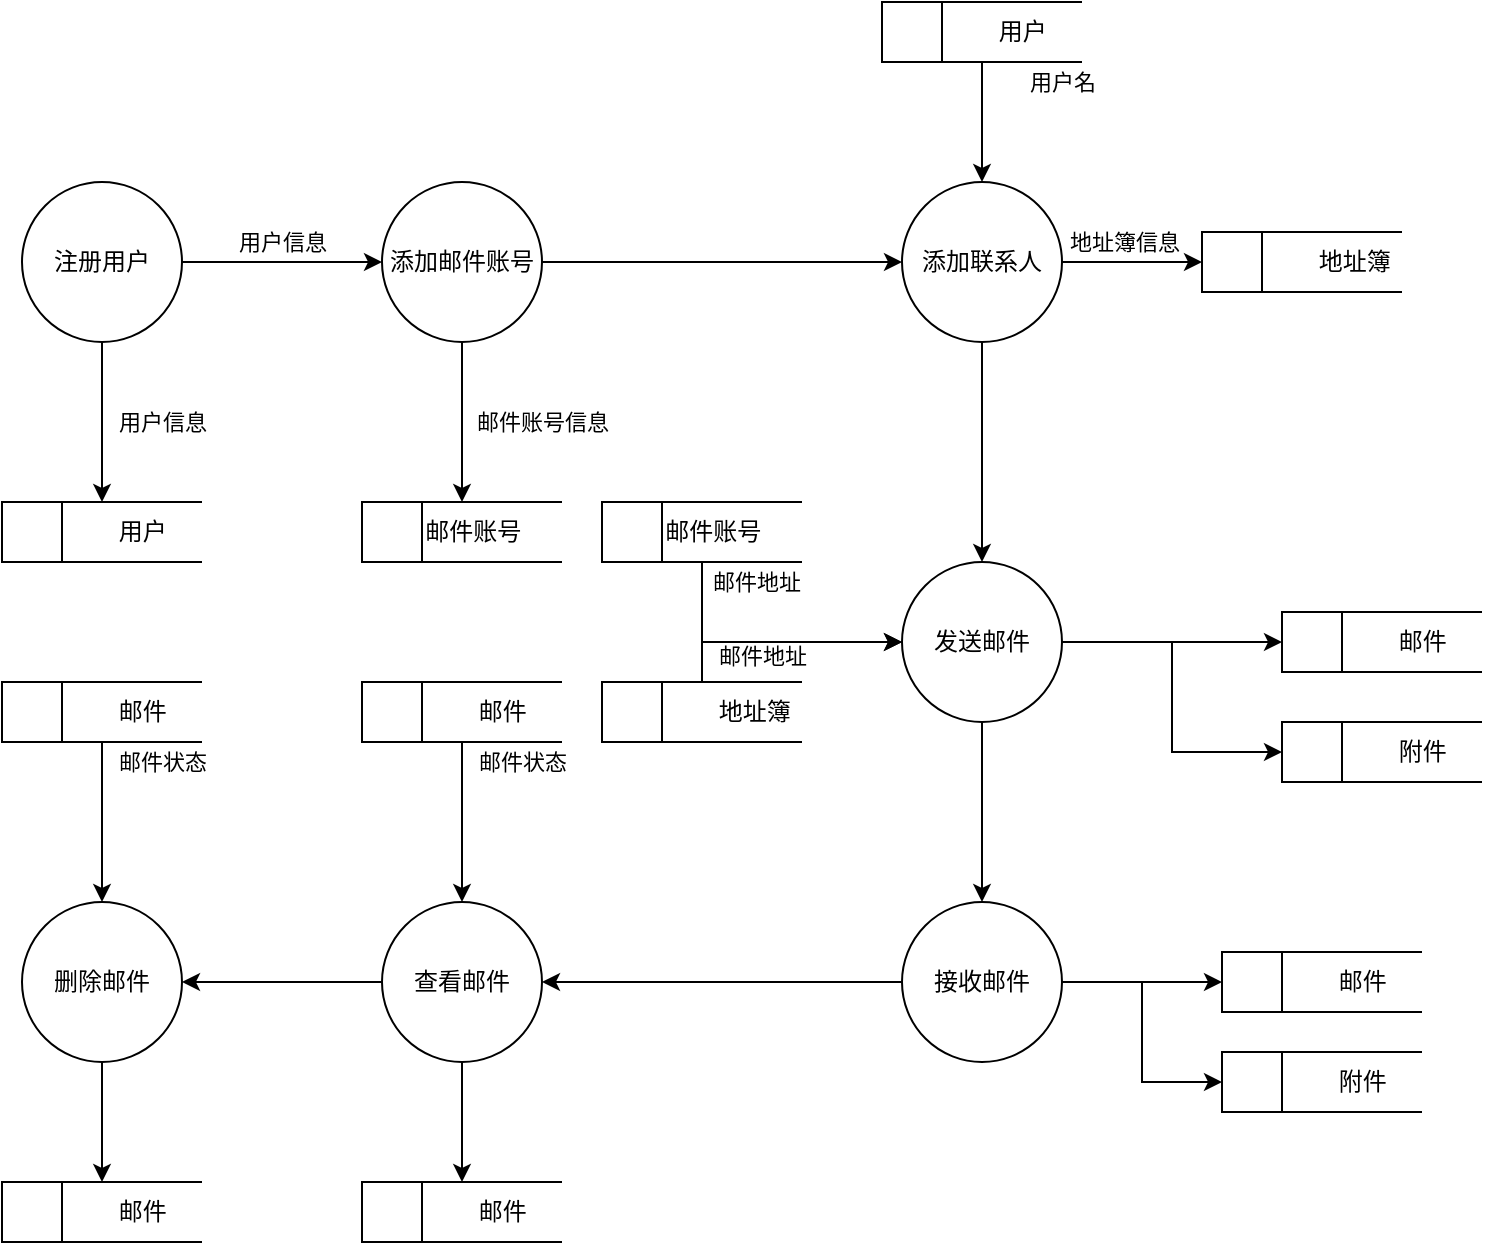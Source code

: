 <mxfile version="22.0.8" type="github">
  <diagram name="Page-1" id="c7488fd3-1785-93aa-aadb-54a6760d102a">
    <mxGraphModel dx="777" dy="822" grid="1" gridSize="10" guides="1" tooltips="1" connect="1" arrows="1" fold="1" page="1" pageScale="1" pageWidth="1100" pageHeight="850" background="none" math="0" shadow="0">
      <root>
        <mxCell id="0" />
        <mxCell id="1" parent="0" />
        <mxCell id="_BeNPTBt2GoaL-aBjM4o-23" style="edgeStyle=orthogonalEdgeStyle;rounded=0;orthogonalLoop=1;jettySize=auto;html=1;exitX=0.5;exitY=1;exitDx=0;exitDy=0;entryX=0.5;entryY=0;entryDx=0;entryDy=0;" edge="1" parent="1" source="_BeNPTBt2GoaL-aBjM4o-5" target="_BeNPTBt2GoaL-aBjM4o-18">
          <mxGeometry relative="1" as="geometry" />
        </mxCell>
        <mxCell id="_BeNPTBt2GoaL-aBjM4o-48" value="用户信息" style="edgeLabel;html=1;align=center;verticalAlign=middle;resizable=0;points=[];" vertex="1" connectable="0" parent="_BeNPTBt2GoaL-aBjM4o-23">
          <mxGeometry x="-0.13" y="2" relative="1" as="geometry">
            <mxPoint x="28" y="5" as="offset" />
          </mxGeometry>
        </mxCell>
        <mxCell id="_BeNPTBt2GoaL-aBjM4o-24" style="edgeStyle=orthogonalEdgeStyle;rounded=0;orthogonalLoop=1;jettySize=auto;html=1;exitX=1;exitY=0.5;exitDx=0;exitDy=0;entryX=0;entryY=0.5;entryDx=0;entryDy=0;" edge="1" parent="1" source="_BeNPTBt2GoaL-aBjM4o-5" target="_BeNPTBt2GoaL-aBjM4o-6">
          <mxGeometry relative="1" as="geometry" />
        </mxCell>
        <mxCell id="_BeNPTBt2GoaL-aBjM4o-49" value="用户信息" style="edgeLabel;html=1;align=center;verticalAlign=middle;resizable=0;points=[];" vertex="1" connectable="0" parent="_BeNPTBt2GoaL-aBjM4o-24">
          <mxGeometry x="-0.196" y="-4" relative="1" as="geometry">
            <mxPoint x="10" y="-14" as="offset" />
          </mxGeometry>
        </mxCell>
        <mxCell id="_BeNPTBt2GoaL-aBjM4o-5" value="注册用户" style="ellipse;whiteSpace=wrap;html=1;aspect=fixed;" vertex="1" parent="1">
          <mxGeometry x="270" y="190" width="80" height="80" as="geometry" />
        </mxCell>
        <mxCell id="_BeNPTBt2GoaL-aBjM4o-25" style="edgeStyle=orthogonalEdgeStyle;rounded=0;orthogonalLoop=1;jettySize=auto;html=1;exitX=0.5;exitY=1;exitDx=0;exitDy=0;entryX=0.5;entryY=0;entryDx=0;entryDy=0;" edge="1" parent="1" source="_BeNPTBt2GoaL-aBjM4o-6" target="_BeNPTBt2GoaL-aBjM4o-19">
          <mxGeometry relative="1" as="geometry" />
        </mxCell>
        <mxCell id="_BeNPTBt2GoaL-aBjM4o-50" value="邮件账号信息" style="edgeLabel;html=1;align=center;verticalAlign=middle;resizable=0;points=[];" vertex="1" connectable="0" parent="_BeNPTBt2GoaL-aBjM4o-25">
          <mxGeometry x="-0.005" y="-1" relative="1" as="geometry">
            <mxPoint x="41" as="offset" />
          </mxGeometry>
        </mxCell>
        <mxCell id="_BeNPTBt2GoaL-aBjM4o-26" style="edgeStyle=orthogonalEdgeStyle;rounded=0;orthogonalLoop=1;jettySize=auto;html=1;exitX=1;exitY=0.5;exitDx=0;exitDy=0;entryX=0;entryY=0.5;entryDx=0;entryDy=0;" edge="1" parent="1" source="_BeNPTBt2GoaL-aBjM4o-6" target="_BeNPTBt2GoaL-aBjM4o-7">
          <mxGeometry relative="1" as="geometry" />
        </mxCell>
        <mxCell id="_BeNPTBt2GoaL-aBjM4o-6" value="添加邮件账号" style="ellipse;whiteSpace=wrap;html=1;aspect=fixed;" vertex="1" parent="1">
          <mxGeometry x="450" y="190" width="80" height="80" as="geometry" />
        </mxCell>
        <mxCell id="_BeNPTBt2GoaL-aBjM4o-27" style="edgeStyle=orthogonalEdgeStyle;rounded=0;orthogonalLoop=1;jettySize=auto;html=1;exitX=1;exitY=0.5;exitDx=0;exitDy=0;entryX=0;entryY=0.5;entryDx=0;entryDy=0;" edge="1" parent="1" source="_BeNPTBt2GoaL-aBjM4o-7" target="_BeNPTBt2GoaL-aBjM4o-20">
          <mxGeometry relative="1" as="geometry" />
        </mxCell>
        <mxCell id="_BeNPTBt2GoaL-aBjM4o-54" value="地址簿信息" style="edgeLabel;html=1;align=center;verticalAlign=middle;resizable=0;points=[];" vertex="1" connectable="0" parent="_BeNPTBt2GoaL-aBjM4o-27">
          <mxGeometry x="-0.36" y="-2" relative="1" as="geometry">
            <mxPoint x="8" y="-12" as="offset" />
          </mxGeometry>
        </mxCell>
        <mxCell id="_BeNPTBt2GoaL-aBjM4o-28" style="edgeStyle=orthogonalEdgeStyle;rounded=0;orthogonalLoop=1;jettySize=auto;html=1;exitX=0.5;exitY=1;exitDx=0;exitDy=0;entryX=0.5;entryY=0;entryDx=0;entryDy=0;" edge="1" parent="1" source="_BeNPTBt2GoaL-aBjM4o-7" target="_BeNPTBt2GoaL-aBjM4o-8">
          <mxGeometry relative="1" as="geometry" />
        </mxCell>
        <mxCell id="_BeNPTBt2GoaL-aBjM4o-7" value="添加联系人" style="ellipse;whiteSpace=wrap;html=1;aspect=fixed;" vertex="1" parent="1">
          <mxGeometry x="710" y="190" width="80" height="80" as="geometry" />
        </mxCell>
        <mxCell id="_BeNPTBt2GoaL-aBjM4o-29" style="edgeStyle=orthogonalEdgeStyle;rounded=0;orthogonalLoop=1;jettySize=auto;html=1;exitX=1;exitY=0.5;exitDx=0;exitDy=0;" edge="1" parent="1" source="_BeNPTBt2GoaL-aBjM4o-8" target="_BeNPTBt2GoaL-aBjM4o-21">
          <mxGeometry relative="1" as="geometry" />
        </mxCell>
        <mxCell id="_BeNPTBt2GoaL-aBjM4o-31" style="edgeStyle=orthogonalEdgeStyle;rounded=0;orthogonalLoop=1;jettySize=auto;html=1;exitX=1;exitY=0.5;exitDx=0;exitDy=0;entryX=0;entryY=0.5;entryDx=0;entryDy=0;" edge="1" parent="1" source="_BeNPTBt2GoaL-aBjM4o-8" target="_BeNPTBt2GoaL-aBjM4o-22">
          <mxGeometry relative="1" as="geometry" />
        </mxCell>
        <mxCell id="_BeNPTBt2GoaL-aBjM4o-32" style="edgeStyle=orthogonalEdgeStyle;rounded=0;orthogonalLoop=1;jettySize=auto;html=1;exitX=0.5;exitY=1;exitDx=0;exitDy=0;entryX=0.5;entryY=0;entryDx=0;entryDy=0;" edge="1" parent="1" source="_BeNPTBt2GoaL-aBjM4o-8" target="_BeNPTBt2GoaL-aBjM4o-9">
          <mxGeometry relative="1" as="geometry" />
        </mxCell>
        <mxCell id="_BeNPTBt2GoaL-aBjM4o-8" value="发送邮件" style="ellipse;whiteSpace=wrap;html=1;aspect=fixed;" vertex="1" parent="1">
          <mxGeometry x="710" y="380" width="80" height="80" as="geometry" />
        </mxCell>
        <mxCell id="_BeNPTBt2GoaL-aBjM4o-37" style="edgeStyle=orthogonalEdgeStyle;rounded=0;orthogonalLoop=1;jettySize=auto;html=1;exitX=1;exitY=0.5;exitDx=0;exitDy=0;entryX=0;entryY=0.5;entryDx=0;entryDy=0;" edge="1" parent="1" source="_BeNPTBt2GoaL-aBjM4o-9" target="_BeNPTBt2GoaL-aBjM4o-33">
          <mxGeometry relative="1" as="geometry" />
        </mxCell>
        <mxCell id="_BeNPTBt2GoaL-aBjM4o-39" style="edgeStyle=orthogonalEdgeStyle;rounded=0;orthogonalLoop=1;jettySize=auto;html=1;exitX=1;exitY=0.5;exitDx=0;exitDy=0;entryX=0;entryY=0.5;entryDx=0;entryDy=0;" edge="1" parent="1" source="_BeNPTBt2GoaL-aBjM4o-9" target="_BeNPTBt2GoaL-aBjM4o-34">
          <mxGeometry relative="1" as="geometry" />
        </mxCell>
        <mxCell id="_BeNPTBt2GoaL-aBjM4o-40" style="edgeStyle=orthogonalEdgeStyle;rounded=0;orthogonalLoop=1;jettySize=auto;html=1;exitX=0;exitY=0.5;exitDx=0;exitDy=0;entryX=1;entryY=0.5;entryDx=0;entryDy=0;" edge="1" parent="1" source="_BeNPTBt2GoaL-aBjM4o-9" target="_BeNPTBt2GoaL-aBjM4o-11">
          <mxGeometry relative="1" as="geometry" />
        </mxCell>
        <mxCell id="_BeNPTBt2GoaL-aBjM4o-9" value="接收邮件" style="ellipse;whiteSpace=wrap;html=1;aspect=fixed;" vertex="1" parent="1">
          <mxGeometry x="710" y="550" width="80" height="80" as="geometry" />
        </mxCell>
        <mxCell id="_BeNPTBt2GoaL-aBjM4o-42" style="edgeStyle=orthogonalEdgeStyle;rounded=0;orthogonalLoop=1;jettySize=auto;html=1;exitX=0.5;exitY=1;exitDx=0;exitDy=0;entryX=0.5;entryY=0;entryDx=0;entryDy=0;" edge="1" parent="1" source="_BeNPTBt2GoaL-aBjM4o-11" target="_BeNPTBt2GoaL-aBjM4o-41">
          <mxGeometry relative="1" as="geometry" />
        </mxCell>
        <mxCell id="_BeNPTBt2GoaL-aBjM4o-45" style="edgeStyle=orthogonalEdgeStyle;rounded=0;orthogonalLoop=1;jettySize=auto;html=1;exitX=0;exitY=0.5;exitDx=0;exitDy=0;" edge="1" parent="1" source="_BeNPTBt2GoaL-aBjM4o-11" target="_BeNPTBt2GoaL-aBjM4o-12">
          <mxGeometry relative="1" as="geometry" />
        </mxCell>
        <mxCell id="_BeNPTBt2GoaL-aBjM4o-11" value="查看邮件" style="ellipse;whiteSpace=wrap;html=1;aspect=fixed;" vertex="1" parent="1">
          <mxGeometry x="450" y="550" width="80" height="80" as="geometry" />
        </mxCell>
        <mxCell id="_BeNPTBt2GoaL-aBjM4o-44" style="edgeStyle=orthogonalEdgeStyle;rounded=0;orthogonalLoop=1;jettySize=auto;html=1;exitX=0.5;exitY=1;exitDx=0;exitDy=0;entryX=0.5;entryY=0;entryDx=0;entryDy=0;" edge="1" parent="1" source="_BeNPTBt2GoaL-aBjM4o-12" target="_BeNPTBt2GoaL-aBjM4o-43">
          <mxGeometry relative="1" as="geometry" />
        </mxCell>
        <mxCell id="_BeNPTBt2GoaL-aBjM4o-12" value="删除邮件" style="ellipse;whiteSpace=wrap;html=1;aspect=fixed;" vertex="1" parent="1">
          <mxGeometry x="270" y="550" width="80" height="80" as="geometry" />
        </mxCell>
        <mxCell id="_BeNPTBt2GoaL-aBjM4o-18" value="&lt;span style=&quot;white-space: pre;&quot;&gt;&#x9;&lt;/span&gt;&lt;span style=&quot;white-space: pre;&quot;&gt;&#x9;&lt;/span&gt;用户" style="html=1;dashed=0;whiteSpace=wrap;shape=mxgraph.dfd.dataStoreID;align=left;spacingLeft=3;points=[[0,0],[0.5,0],[1,0],[0,0.5],[1,0.5],[0,1],[0.5,1],[1,1]];" vertex="1" parent="1">
          <mxGeometry x="260" y="350" width="100" height="30" as="geometry" />
        </mxCell>
        <mxCell id="_BeNPTBt2GoaL-aBjM4o-19" value="&lt;span style=&quot;white-space: pre;&quot;&gt;&#x9;&lt;/span&gt;邮件账号" style="html=1;dashed=0;whiteSpace=wrap;shape=mxgraph.dfd.dataStoreID;align=left;spacingLeft=3;points=[[0,0],[0.5,0],[1,0],[0,0.5],[1,0.5],[0,1],[0.5,1],[1,1]];" vertex="1" parent="1">
          <mxGeometry x="440" y="350" width="100" height="30" as="geometry" />
        </mxCell>
        <mxCell id="_BeNPTBt2GoaL-aBjM4o-20" value="&lt;span style=&quot;white-space: pre;&quot;&gt;&#x9;&lt;span style=&quot;white-space: pre;&quot;&gt;&#x9;&lt;/span&gt;地址簿&lt;/span&gt;" style="html=1;dashed=0;whiteSpace=wrap;shape=mxgraph.dfd.dataStoreID;align=left;spacingLeft=3;points=[[0,0],[0.5,0],[1,0],[0,0.5],[1,0.5],[0,1],[0.5,1],[1,1]];" vertex="1" parent="1">
          <mxGeometry x="860" y="215" width="100" height="30" as="geometry" />
        </mxCell>
        <mxCell id="_BeNPTBt2GoaL-aBjM4o-21" value="&lt;span style=&quot;white-space: pre;&quot;&gt;&#x9;&lt;/span&gt;&lt;span style=&quot;white-space: pre;&quot;&gt;&#x9;&lt;/span&gt;邮件" style="html=1;dashed=0;whiteSpace=wrap;shape=mxgraph.dfd.dataStoreID;align=left;spacingLeft=3;points=[[0,0],[0.5,0],[1,0],[0,0.5],[1,0.5],[0,1],[0.5,1],[1,1]];" vertex="1" parent="1">
          <mxGeometry x="900" y="405" width="100" height="30" as="geometry" />
        </mxCell>
        <mxCell id="_BeNPTBt2GoaL-aBjM4o-22" value="&lt;span style=&quot;white-space: pre;&quot;&gt;&#x9;&lt;/span&gt;&lt;span style=&quot;white-space: pre;&quot;&gt;&#x9;&lt;/span&gt;附件" style="html=1;dashed=0;whiteSpace=wrap;shape=mxgraph.dfd.dataStoreID;align=left;spacingLeft=3;points=[[0,0],[0.5,0],[1,0],[0,0.5],[1,0.5],[0,1],[0.5,1],[1,1]];" vertex="1" parent="1">
          <mxGeometry x="900" y="460" width="100" height="30" as="geometry" />
        </mxCell>
        <mxCell id="_BeNPTBt2GoaL-aBjM4o-33" value="&lt;span style=&quot;white-space: pre;&quot;&gt;&#x9;&lt;/span&gt;&lt;span style=&quot;white-space: pre;&quot;&gt;&#x9;&lt;/span&gt;邮件" style="html=1;dashed=0;whiteSpace=wrap;shape=mxgraph.dfd.dataStoreID;align=left;spacingLeft=3;points=[[0,0],[0.5,0],[1,0],[0,0.5],[1,0.5],[0,1],[0.5,1],[1,1]];" vertex="1" parent="1">
          <mxGeometry x="870" y="575" width="100" height="30" as="geometry" />
        </mxCell>
        <mxCell id="_BeNPTBt2GoaL-aBjM4o-34" value="&lt;span style=&quot;white-space: pre;&quot;&gt;&#x9;&lt;/span&gt;&lt;span style=&quot;white-space: pre;&quot;&gt;&#x9;&lt;/span&gt;附件" style="html=1;dashed=0;whiteSpace=wrap;shape=mxgraph.dfd.dataStoreID;align=left;spacingLeft=3;points=[[0,0],[0.5,0],[1,0],[0,0.5],[1,0.5],[0,1],[0.5,1],[1,1]];" vertex="1" parent="1">
          <mxGeometry x="870" y="625" width="100" height="30" as="geometry" />
        </mxCell>
        <mxCell id="_BeNPTBt2GoaL-aBjM4o-41" value="&lt;span style=&quot;white-space: pre;&quot;&gt;&#x9;&lt;/span&gt;&lt;span style=&quot;white-space: pre;&quot;&gt;&#x9;&lt;/span&gt;邮件" style="html=1;dashed=0;whiteSpace=wrap;shape=mxgraph.dfd.dataStoreID;align=left;spacingLeft=3;points=[[0,0],[0.5,0],[1,0],[0,0.5],[1,0.5],[0,1],[0.5,1],[1,1]];" vertex="1" parent="1">
          <mxGeometry x="440" y="690" width="100" height="30" as="geometry" />
        </mxCell>
        <mxCell id="_BeNPTBt2GoaL-aBjM4o-43" value="&lt;span style=&quot;white-space: pre;&quot;&gt;&#x9;&lt;/span&gt;&lt;span style=&quot;white-space: pre;&quot;&gt;&#x9;&lt;/span&gt;邮件" style="html=1;dashed=0;whiteSpace=wrap;shape=mxgraph.dfd.dataStoreID;align=left;spacingLeft=3;points=[[0,0],[0.5,0],[1,0],[0,0.5],[1,0.5],[0,1],[0.5,1],[1,1]];" vertex="1" parent="1">
          <mxGeometry x="260" y="690" width="100" height="30" as="geometry" />
        </mxCell>
        <mxCell id="_BeNPTBt2GoaL-aBjM4o-52" style="edgeStyle=orthogonalEdgeStyle;rounded=0;orthogonalLoop=1;jettySize=auto;html=1;exitX=0.5;exitY=1;exitDx=0;exitDy=0;entryX=0.5;entryY=0;entryDx=0;entryDy=0;" edge="1" parent="1" source="_BeNPTBt2GoaL-aBjM4o-51" target="_BeNPTBt2GoaL-aBjM4o-7">
          <mxGeometry relative="1" as="geometry" />
        </mxCell>
        <mxCell id="_BeNPTBt2GoaL-aBjM4o-53" value="用户名" style="edgeLabel;html=1;align=center;verticalAlign=middle;resizable=0;points=[];" vertex="1" connectable="0" parent="_BeNPTBt2GoaL-aBjM4o-52">
          <mxGeometry x="-0.273" y="-1" relative="1" as="geometry">
            <mxPoint x="41" y="-12" as="offset" />
          </mxGeometry>
        </mxCell>
        <mxCell id="_BeNPTBt2GoaL-aBjM4o-51" value="&lt;span style=&quot;white-space: pre;&quot;&gt;&#x9;&lt;/span&gt;&lt;span style=&quot;white-space: pre;&quot;&gt;&#x9;&lt;/span&gt;用户" style="html=1;dashed=0;whiteSpace=wrap;shape=mxgraph.dfd.dataStoreID;align=left;spacingLeft=3;points=[[0,0],[0.5,0],[1,0],[0,0.5],[1,0.5],[0,1],[0.5,1],[1,1]];" vertex="1" parent="1">
          <mxGeometry x="700" y="100" width="100" height="30" as="geometry" />
        </mxCell>
        <mxCell id="_BeNPTBt2GoaL-aBjM4o-59" style="edgeStyle=orthogonalEdgeStyle;rounded=0;orthogonalLoop=1;jettySize=auto;html=1;exitX=0.5;exitY=1;exitDx=0;exitDy=0;entryX=0;entryY=0.5;entryDx=0;entryDy=0;" edge="1" parent="1" source="_BeNPTBt2GoaL-aBjM4o-58" target="_BeNPTBt2GoaL-aBjM4o-8">
          <mxGeometry relative="1" as="geometry" />
        </mxCell>
        <mxCell id="_BeNPTBt2GoaL-aBjM4o-60" value="邮件地址" style="edgeLabel;html=1;align=center;verticalAlign=middle;resizable=0;points=[];" vertex="1" connectable="0" parent="_BeNPTBt2GoaL-aBjM4o-59">
          <mxGeometry x="-0.221" y="2" relative="1" as="geometry">
            <mxPoint x="12" y="-28" as="offset" />
          </mxGeometry>
        </mxCell>
        <mxCell id="_BeNPTBt2GoaL-aBjM4o-58" value="&lt;span style=&quot;white-space: pre;&quot;&gt;&#x9;&lt;/span&gt;邮件账号" style="html=1;dashed=0;whiteSpace=wrap;shape=mxgraph.dfd.dataStoreID;align=left;spacingLeft=3;points=[[0,0],[0.5,0],[1,0],[0,0.5],[1,0.5],[0,1],[0.5,1],[1,1]];" vertex="1" parent="1">
          <mxGeometry x="560" y="350" width="100" height="30" as="geometry" />
        </mxCell>
        <mxCell id="_BeNPTBt2GoaL-aBjM4o-62" style="edgeStyle=orthogonalEdgeStyle;rounded=0;orthogonalLoop=1;jettySize=auto;html=1;exitX=0.5;exitY=0;exitDx=0;exitDy=0;entryX=0;entryY=0.5;entryDx=0;entryDy=0;" edge="1" parent="1" source="_BeNPTBt2GoaL-aBjM4o-61" target="_BeNPTBt2GoaL-aBjM4o-8">
          <mxGeometry relative="1" as="geometry" />
        </mxCell>
        <mxCell id="_BeNPTBt2GoaL-aBjM4o-63" value="邮件地址" style="edgeLabel;html=1;align=center;verticalAlign=middle;resizable=0;points=[];" vertex="1" connectable="0" parent="_BeNPTBt2GoaL-aBjM4o-62">
          <mxGeometry x="-0.772" relative="1" as="geometry">
            <mxPoint x="30" as="offset" />
          </mxGeometry>
        </mxCell>
        <mxCell id="_BeNPTBt2GoaL-aBjM4o-61" value="&lt;span style=&quot;white-space: pre;&quot;&gt;&#x9;&lt;span style=&quot;white-space: pre;&quot;&gt;&#x9;&lt;/span&gt;地址簿&lt;/span&gt;" style="html=1;dashed=0;whiteSpace=wrap;shape=mxgraph.dfd.dataStoreID;align=left;spacingLeft=3;points=[[0,0],[0.5,0],[1,0],[0,0.5],[1,0.5],[0,1],[0.5,1],[1,1]];" vertex="1" parent="1">
          <mxGeometry x="560" y="440" width="100" height="30" as="geometry" />
        </mxCell>
        <mxCell id="_BeNPTBt2GoaL-aBjM4o-64" style="edgeStyle=orthogonalEdgeStyle;rounded=0;orthogonalLoop=1;jettySize=auto;html=1;exitX=0.5;exitY=1;exitDx=0;exitDy=0;" edge="1" parent="1" source="_BeNPTBt2GoaL-aBjM4o-34" target="_BeNPTBt2GoaL-aBjM4o-34">
          <mxGeometry relative="1" as="geometry" />
        </mxCell>
        <mxCell id="_BeNPTBt2GoaL-aBjM4o-66" style="edgeStyle=orthogonalEdgeStyle;rounded=0;orthogonalLoop=1;jettySize=auto;html=1;exitX=0.5;exitY=1;exitDx=0;exitDy=0;entryX=0.5;entryY=0;entryDx=0;entryDy=0;" edge="1" parent="1" source="_BeNPTBt2GoaL-aBjM4o-65" target="_BeNPTBt2GoaL-aBjM4o-11">
          <mxGeometry relative="1" as="geometry" />
        </mxCell>
        <mxCell id="_BeNPTBt2GoaL-aBjM4o-68" value="邮件状态" style="edgeLabel;html=1;align=center;verticalAlign=middle;resizable=0;points=[];" vertex="1" connectable="0" parent="_BeNPTBt2GoaL-aBjM4o-66">
          <mxGeometry x="-0.205" y="-1" relative="1" as="geometry">
            <mxPoint x="31" y="-22" as="offset" />
          </mxGeometry>
        </mxCell>
        <mxCell id="_BeNPTBt2GoaL-aBjM4o-69" value="邮件状态" style="edgeLabel;html=1;align=center;verticalAlign=middle;resizable=0;points=[];" vertex="1" connectable="0" parent="_BeNPTBt2GoaL-aBjM4o-66">
          <mxGeometry x="-0.205" y="-1" relative="1" as="geometry">
            <mxPoint x="-149" y="-22" as="offset" />
          </mxGeometry>
        </mxCell>
        <mxCell id="_BeNPTBt2GoaL-aBjM4o-65" value="&lt;span style=&quot;white-space: pre;&quot;&gt;&#x9;&lt;/span&gt;&lt;span style=&quot;white-space: pre;&quot;&gt;&#x9;&lt;/span&gt;邮件" style="html=1;dashed=0;whiteSpace=wrap;shape=mxgraph.dfd.dataStoreID;align=left;spacingLeft=3;points=[[0,0],[0.5,0],[1,0],[0,0.5],[1,0.5],[0,1],[0.5,1],[1,1]];" vertex="1" parent="1">
          <mxGeometry x="440" y="440" width="100" height="30" as="geometry" />
        </mxCell>
        <mxCell id="_BeNPTBt2GoaL-aBjM4o-67" style="edgeStyle=orthogonalEdgeStyle;rounded=0;orthogonalLoop=1;jettySize=auto;html=1;exitX=0.5;exitY=1;exitDx=0;exitDy=0;" edge="1" parent="1" source="_BeNPTBt2GoaL-aBjM4o-61" target="_BeNPTBt2GoaL-aBjM4o-61">
          <mxGeometry relative="1" as="geometry" />
        </mxCell>
        <mxCell id="_BeNPTBt2GoaL-aBjM4o-71" style="edgeStyle=orthogonalEdgeStyle;rounded=0;orthogonalLoop=1;jettySize=auto;html=1;exitX=0.5;exitY=1;exitDx=0;exitDy=0;entryX=0.5;entryY=0;entryDx=0;entryDy=0;" edge="1" parent="1" source="_BeNPTBt2GoaL-aBjM4o-70" target="_BeNPTBt2GoaL-aBjM4o-12">
          <mxGeometry relative="1" as="geometry" />
        </mxCell>
        <mxCell id="_BeNPTBt2GoaL-aBjM4o-70" value="&lt;span style=&quot;white-space: pre;&quot;&gt;&#x9;&lt;/span&gt;&lt;span style=&quot;white-space: pre;&quot;&gt;&#x9;&lt;/span&gt;邮件" style="html=1;dashed=0;whiteSpace=wrap;shape=mxgraph.dfd.dataStoreID;align=left;spacingLeft=3;points=[[0,0],[0.5,0],[1,0],[0,0.5],[1,0.5],[0,1],[0.5,1],[1,1]];" vertex="1" parent="1">
          <mxGeometry x="260" y="440" width="100" height="30" as="geometry" />
        </mxCell>
      </root>
    </mxGraphModel>
  </diagram>
</mxfile>
